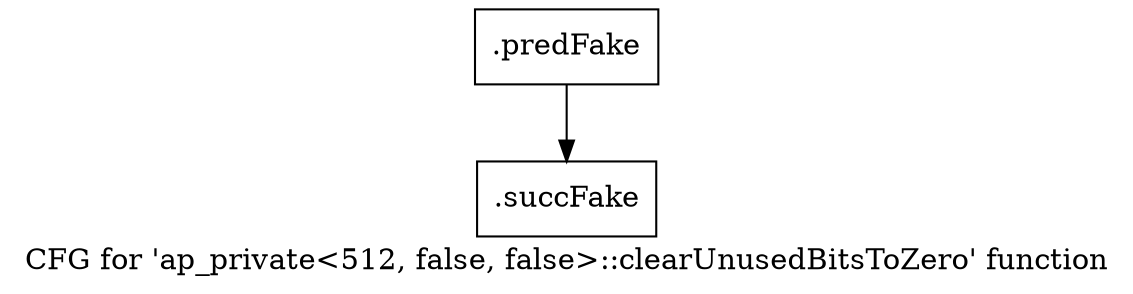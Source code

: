 digraph "CFG for 'ap_private\<512, false, false\>::clearUnusedBitsToZero' function" {
	label="CFG for 'ap_private\<512, false, false\>::clearUnusedBitsToZero' function";

	Node0x50a74b0 [shape=record,filename="",linenumber="",label="{.predFake}"];
	Node0x50a74b0 -> Node0x605c440[ callList="" memoryops="" filename="/mnt/xilinx/Vitis_HLS/2021.2/include/etc/ap_private.h" execusionnum="0"];
	Node0x605c440 [shape=record,filename="/mnt/xilinx/Vitis_HLS/2021.2/include/etc/ap_private.h",linenumber="3548",label="{.succFake}"];
}
